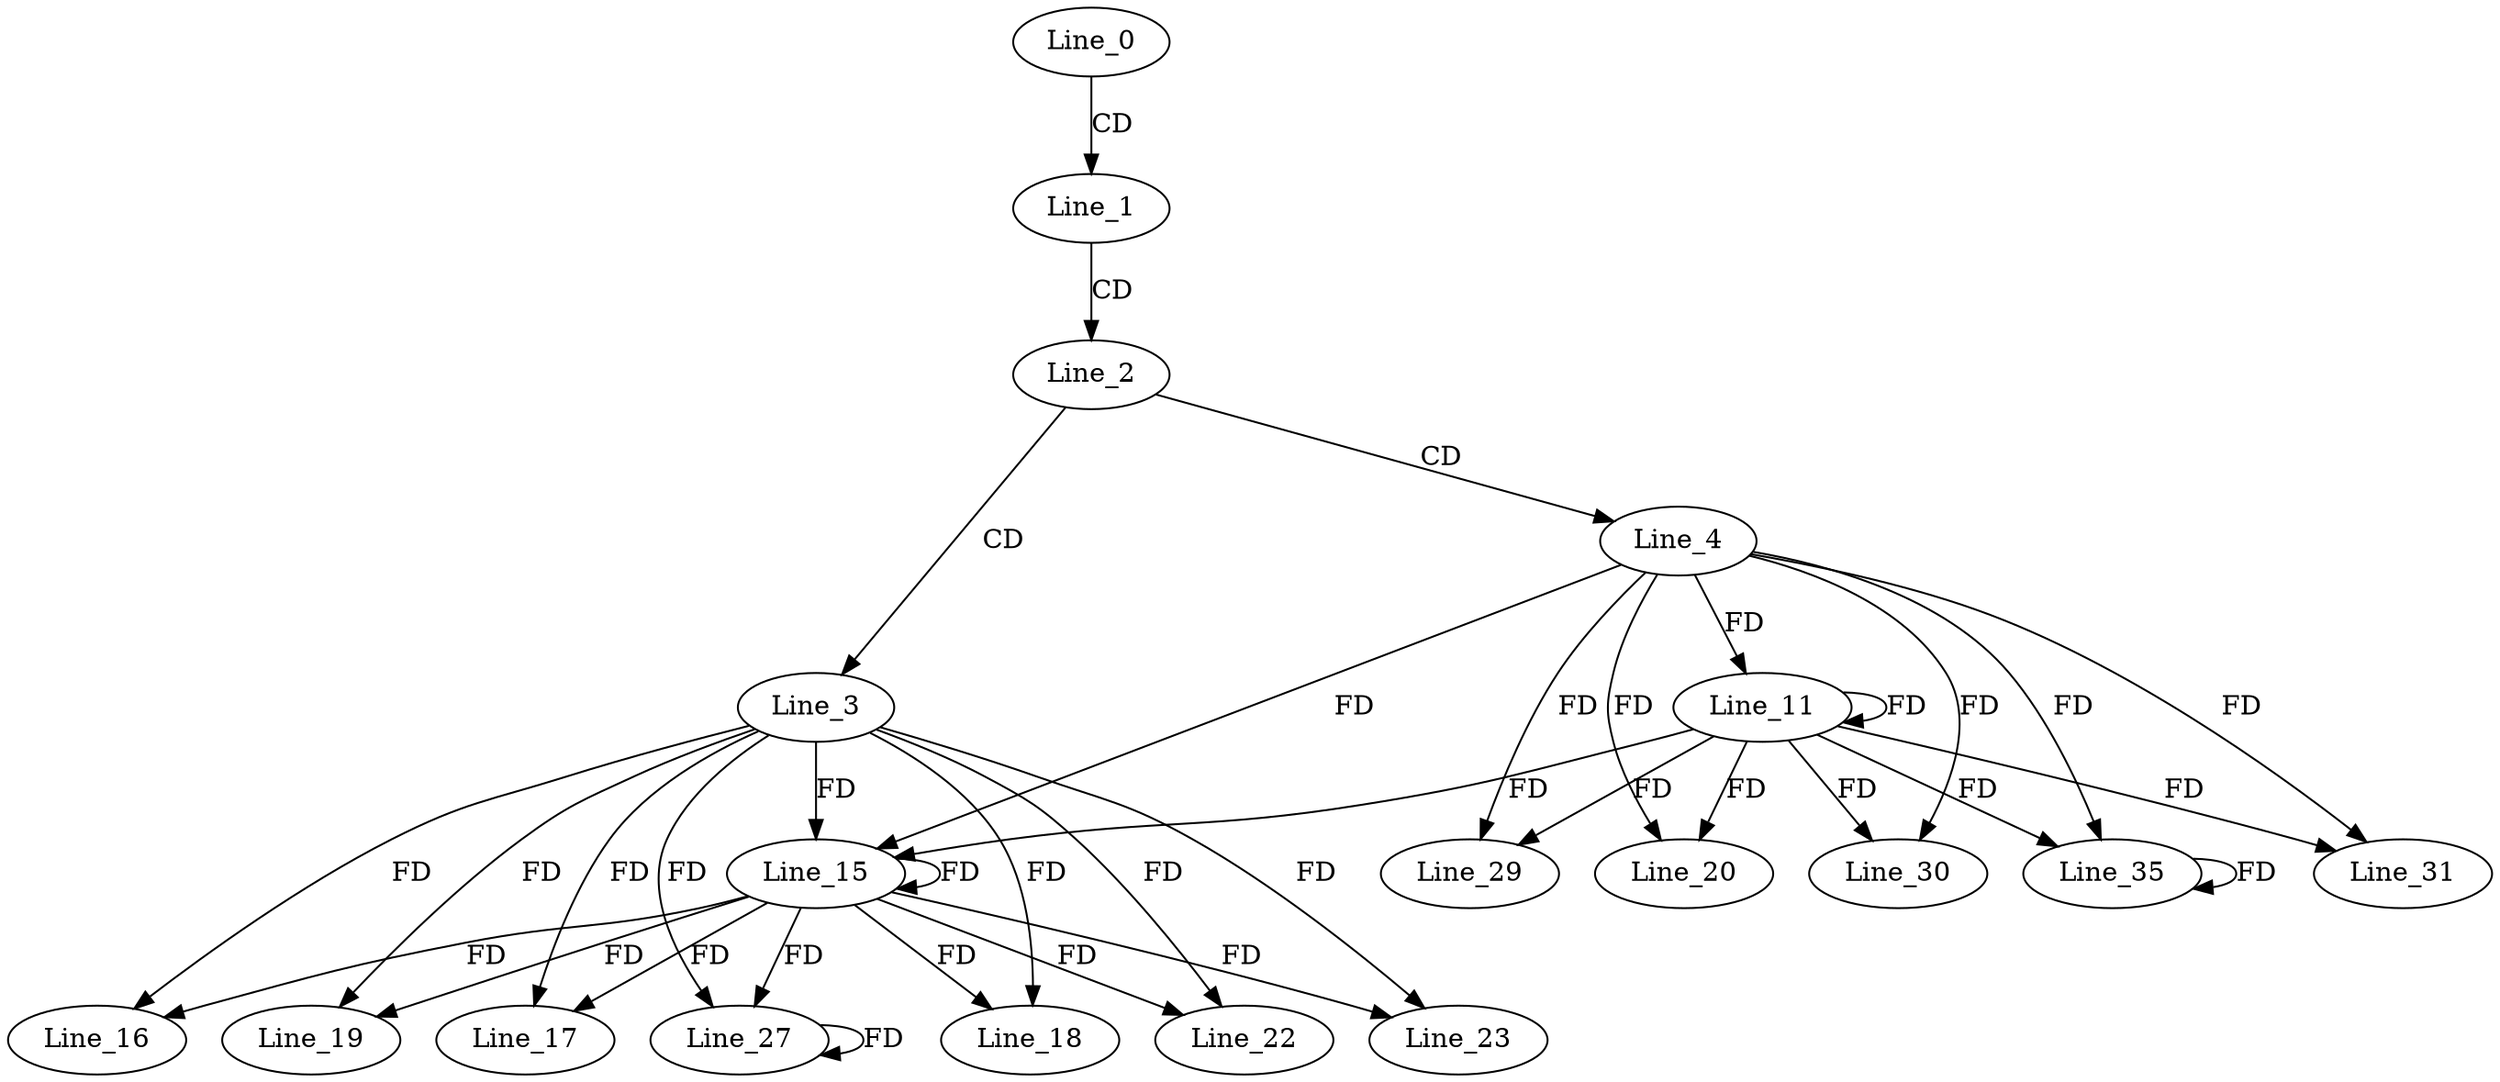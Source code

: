 digraph G {
  Line_0;
  Line_1;
  Line_2;
  Line_3;
  Line_4;
  Line_11;
  Line_11;
  Line_15;
  Line_15;
  Line_16;
  Line_17;
  Line_18;
  Line_19;
  Line_20;
  Line_22;
  Line_23;
  Line_27;
  Line_29;
  Line_30;
  Line_31;
  Line_35;
  Line_0 -> Line_1 [ label="CD" ];
  Line_1 -> Line_2 [ label="CD" ];
  Line_2 -> Line_3 [ label="CD" ];
  Line_2 -> Line_4 [ label="CD" ];
  Line_4 -> Line_11 [ label="FD" ];
  Line_11 -> Line_11 [ label="FD" ];
  Line_3 -> Line_15 [ label="FD" ];
  Line_15 -> Line_15 [ label="FD" ];
  Line_4 -> Line_15 [ label="FD" ];
  Line_11 -> Line_15 [ label="FD" ];
  Line_3 -> Line_16 [ label="FD" ];
  Line_15 -> Line_16 [ label="FD" ];
  Line_3 -> Line_17 [ label="FD" ];
  Line_15 -> Line_17 [ label="FD" ];
  Line_3 -> Line_18 [ label="FD" ];
  Line_15 -> Line_18 [ label="FD" ];
  Line_3 -> Line_19 [ label="FD" ];
  Line_15 -> Line_19 [ label="FD" ];
  Line_4 -> Line_20 [ label="FD" ];
  Line_11 -> Line_20 [ label="FD" ];
  Line_3 -> Line_22 [ label="FD" ];
  Line_15 -> Line_22 [ label="FD" ];
  Line_3 -> Line_23 [ label="FD" ];
  Line_15 -> Line_23 [ label="FD" ];
  Line_3 -> Line_27 [ label="FD" ];
  Line_15 -> Line_27 [ label="FD" ];
  Line_27 -> Line_27 [ label="FD" ];
  Line_4 -> Line_29 [ label="FD" ];
  Line_11 -> Line_29 [ label="FD" ];
  Line_4 -> Line_30 [ label="FD" ];
  Line_11 -> Line_30 [ label="FD" ];
  Line_4 -> Line_31 [ label="FD" ];
  Line_11 -> Line_31 [ label="FD" ];
  Line_4 -> Line_35 [ label="FD" ];
  Line_11 -> Line_35 [ label="FD" ];
  Line_35 -> Line_35 [ label="FD" ];
}
